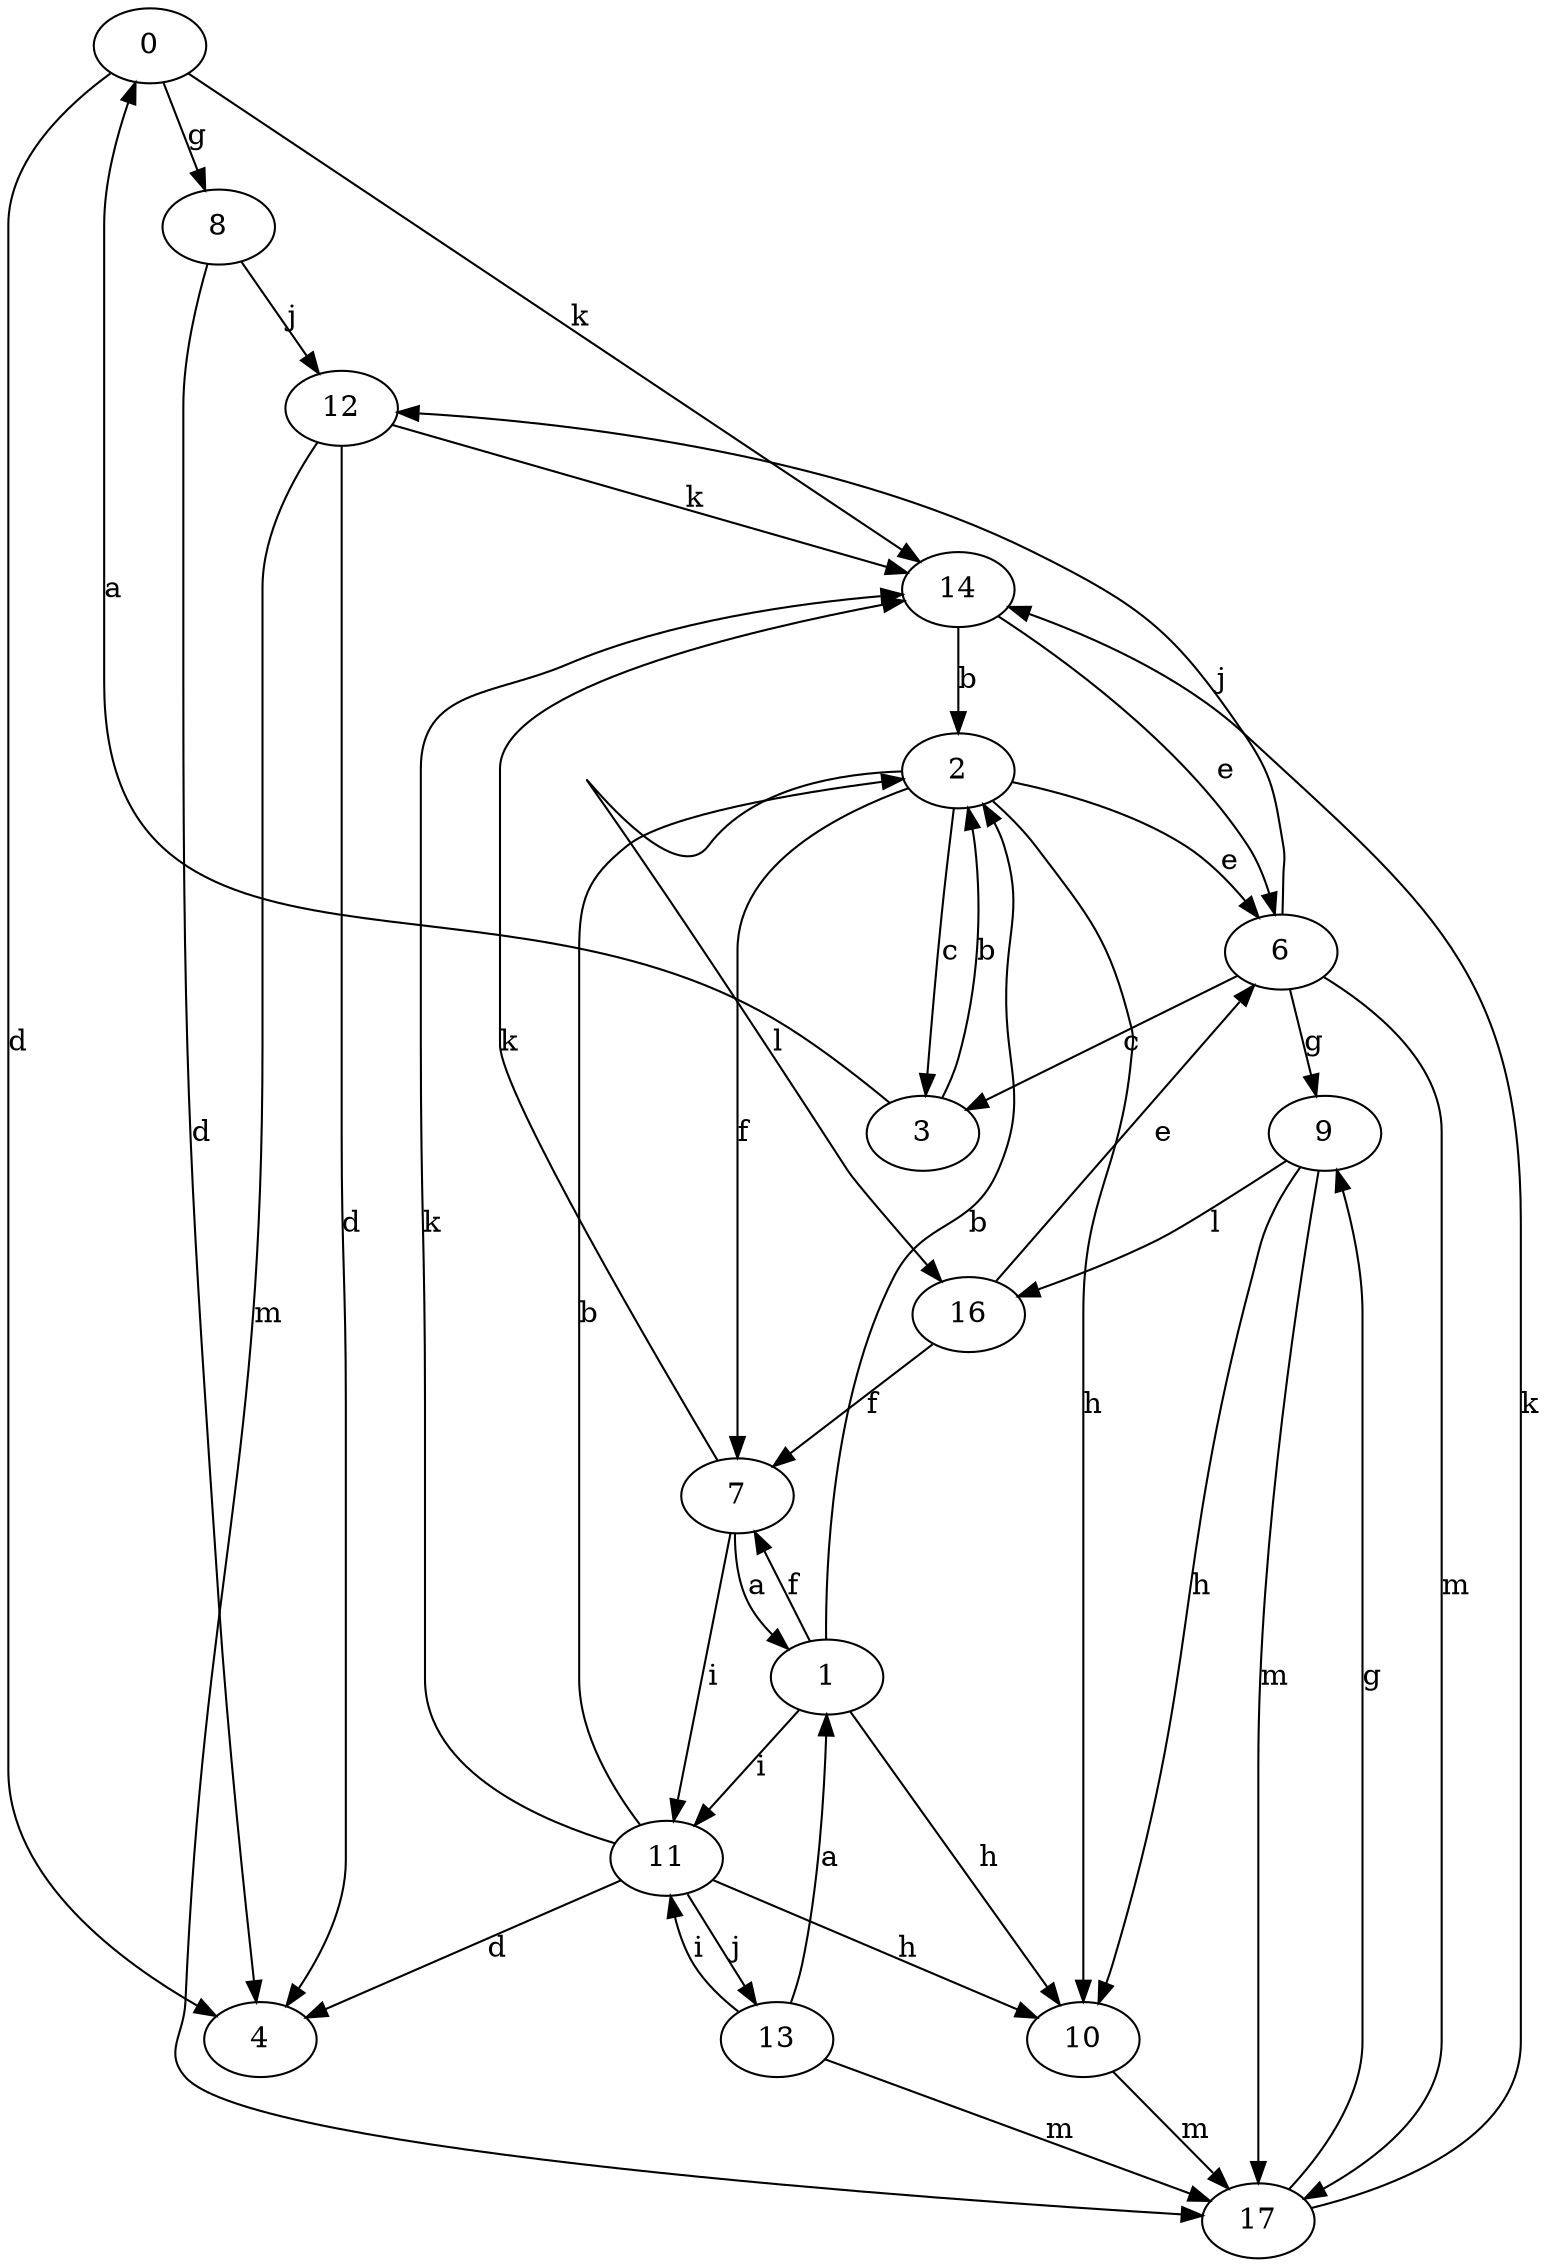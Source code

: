 strict digraph  {
0;
1;
2;
3;
4;
6;
7;
8;
9;
10;
11;
12;
13;
14;
16;
17;
0 -> 4  [label=d];
0 -> 8  [label=g];
0 -> 14  [label=k];
1 -> 2  [label=b];
1 -> 7  [label=f];
1 -> 10  [label=h];
1 -> 11  [label=i];
2 -> 3  [label=c];
2 -> 6  [label=e];
2 -> 7  [label=f];
2 -> 10  [label=h];
2 -> 16  [label=l];
3 -> 0  [label=a];
3 -> 2  [label=b];
6 -> 3  [label=c];
6 -> 9  [label=g];
6 -> 12  [label=j];
6 -> 17  [label=m];
7 -> 1  [label=a];
7 -> 11  [label=i];
7 -> 14  [label=k];
8 -> 4  [label=d];
8 -> 12  [label=j];
9 -> 10  [label=h];
9 -> 16  [label=l];
9 -> 17  [label=m];
10 -> 17  [label=m];
11 -> 2  [label=b];
11 -> 4  [label=d];
11 -> 10  [label=h];
11 -> 13  [label=j];
11 -> 14  [label=k];
12 -> 4  [label=d];
12 -> 14  [label=k];
12 -> 17  [label=m];
13 -> 1  [label=a];
13 -> 11  [label=i];
13 -> 17  [label=m];
14 -> 2  [label=b];
14 -> 6  [label=e];
16 -> 6  [label=e];
16 -> 7  [label=f];
17 -> 9  [label=g];
17 -> 14  [label=k];
}
